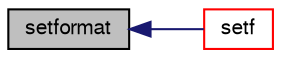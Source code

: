 digraph "setformat"
{
  bgcolor="transparent";
  edge [fontname="FreeSans",fontsize="10",labelfontname="FreeSans",labelfontsize="10"];
  node [fontname="FreeSans",fontsize="10",shape=record];
  rankdir="LR";
  Node21046 [label="setformat",height=0.2,width=0.4,color="black", fillcolor="grey75", style="filled", fontcolor="black"];
  Node21046 -> Node21047 [dir="back",color="midnightblue",fontsize="10",style="solid",fontname="FreeSans"];
  Node21047 [label="setf",height=0.2,width=0.4,color="red",URL="$a21124.html#ad9410501ee55b47573e49137f4026098"];
}

